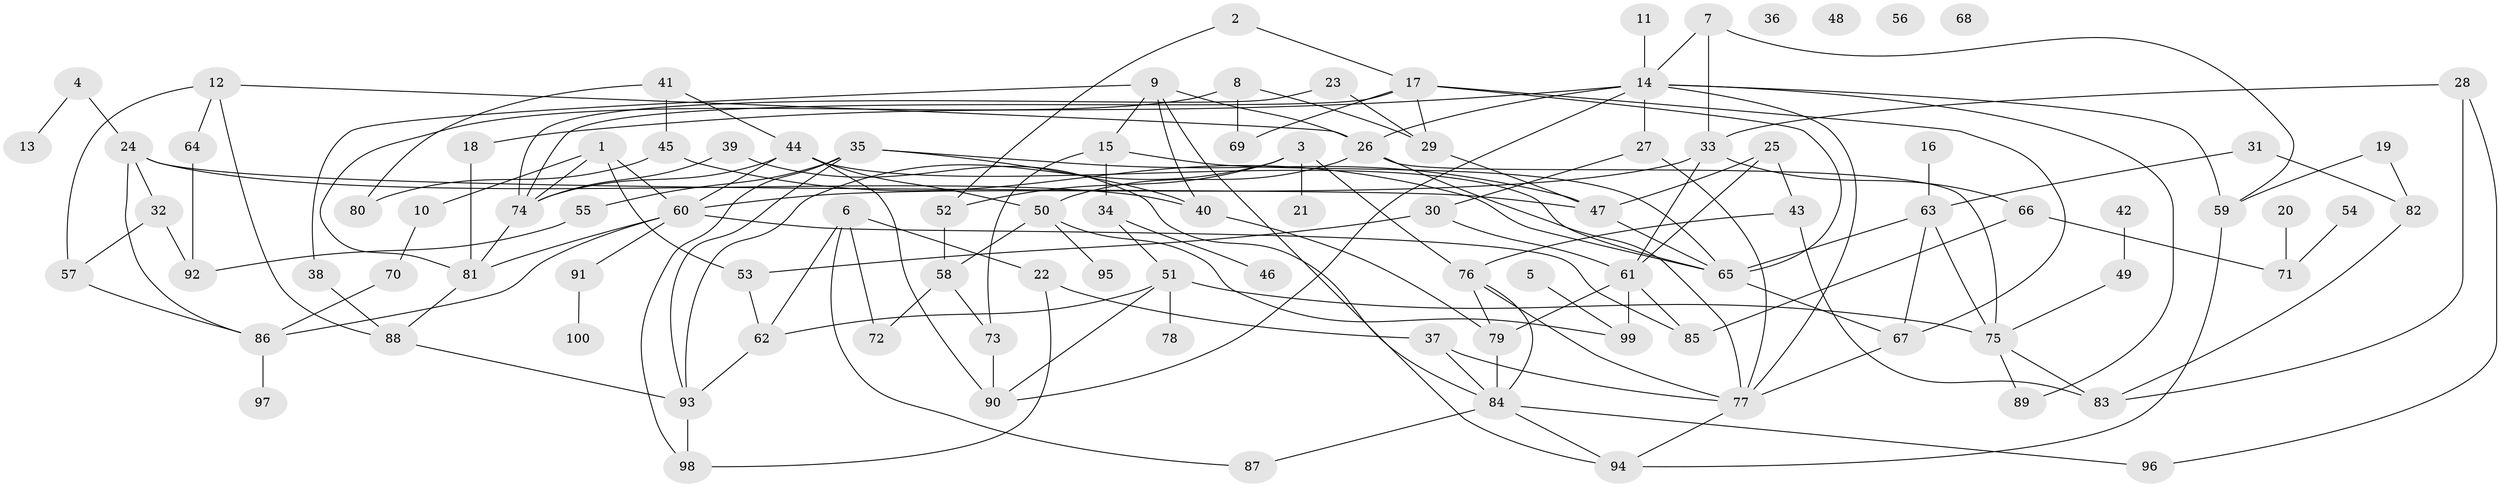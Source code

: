 // Generated by graph-tools (version 1.1) at 2025/25/03/09/25 03:25:23]
// undirected, 100 vertices, 161 edges
graph export_dot {
graph [start="1"]
  node [color=gray90,style=filled];
  1;
  2;
  3;
  4;
  5;
  6;
  7;
  8;
  9;
  10;
  11;
  12;
  13;
  14;
  15;
  16;
  17;
  18;
  19;
  20;
  21;
  22;
  23;
  24;
  25;
  26;
  27;
  28;
  29;
  30;
  31;
  32;
  33;
  34;
  35;
  36;
  37;
  38;
  39;
  40;
  41;
  42;
  43;
  44;
  45;
  46;
  47;
  48;
  49;
  50;
  51;
  52;
  53;
  54;
  55;
  56;
  57;
  58;
  59;
  60;
  61;
  62;
  63;
  64;
  65;
  66;
  67;
  68;
  69;
  70;
  71;
  72;
  73;
  74;
  75;
  76;
  77;
  78;
  79;
  80;
  81;
  82;
  83;
  84;
  85;
  86;
  87;
  88;
  89;
  90;
  91;
  92;
  93;
  94;
  95;
  96;
  97;
  98;
  99;
  100;
  1 -- 10;
  1 -- 53;
  1 -- 60;
  1 -- 74;
  2 -- 17;
  2 -- 52;
  3 -- 21;
  3 -- 52;
  3 -- 76;
  3 -- 93;
  4 -- 13;
  4 -- 24;
  5 -- 99;
  6 -- 22;
  6 -- 62;
  6 -- 72;
  6 -- 87;
  7 -- 14;
  7 -- 33;
  7 -- 59;
  8 -- 29;
  8 -- 69;
  8 -- 81;
  9 -- 15;
  9 -- 26;
  9 -- 38;
  9 -- 40;
  9 -- 94;
  10 -- 70;
  11 -- 14;
  12 -- 26;
  12 -- 57;
  12 -- 64;
  12 -- 88;
  14 -- 18;
  14 -- 26;
  14 -- 27;
  14 -- 59;
  14 -- 77;
  14 -- 89;
  14 -- 90;
  15 -- 34;
  15 -- 65;
  15 -- 73;
  16 -- 63;
  17 -- 29;
  17 -- 65;
  17 -- 67;
  17 -- 69;
  17 -- 74;
  18 -- 81;
  19 -- 59;
  19 -- 82;
  20 -- 71;
  22 -- 37;
  22 -- 98;
  23 -- 29;
  23 -- 74;
  24 -- 32;
  24 -- 40;
  24 -- 47;
  24 -- 86;
  25 -- 43;
  25 -- 47;
  25 -- 61;
  26 -- 50;
  26 -- 75;
  26 -- 77;
  27 -- 30;
  27 -- 77;
  28 -- 33;
  28 -- 83;
  28 -- 96;
  29 -- 47;
  30 -- 53;
  30 -- 61;
  31 -- 63;
  31 -- 82;
  32 -- 57;
  32 -- 92;
  33 -- 60;
  33 -- 61;
  33 -- 66;
  34 -- 46;
  34 -- 51;
  35 -- 40;
  35 -- 47;
  35 -- 55;
  35 -- 93;
  35 -- 98;
  37 -- 77;
  37 -- 84;
  38 -- 88;
  39 -- 74;
  39 -- 84;
  40 -- 79;
  41 -- 44;
  41 -- 45;
  41 -- 80;
  42 -- 49;
  43 -- 76;
  43 -- 83;
  44 -- 50;
  44 -- 60;
  44 -- 65;
  44 -- 74;
  44 -- 90;
  45 -- 65;
  45 -- 80;
  47 -- 65;
  49 -- 75;
  50 -- 58;
  50 -- 95;
  50 -- 99;
  51 -- 62;
  51 -- 75;
  51 -- 78;
  51 -- 90;
  52 -- 58;
  53 -- 62;
  54 -- 71;
  55 -- 92;
  57 -- 86;
  58 -- 72;
  58 -- 73;
  59 -- 94;
  60 -- 81;
  60 -- 85;
  60 -- 86;
  60 -- 91;
  61 -- 79;
  61 -- 85;
  61 -- 99;
  62 -- 93;
  63 -- 65;
  63 -- 67;
  63 -- 75;
  64 -- 92;
  65 -- 67;
  66 -- 71;
  66 -- 85;
  67 -- 77;
  70 -- 86;
  73 -- 90;
  74 -- 81;
  75 -- 83;
  75 -- 89;
  76 -- 77;
  76 -- 79;
  76 -- 84;
  77 -- 94;
  79 -- 84;
  81 -- 88;
  82 -- 83;
  84 -- 87;
  84 -- 94;
  84 -- 96;
  86 -- 97;
  88 -- 93;
  91 -- 100;
  93 -- 98;
}
